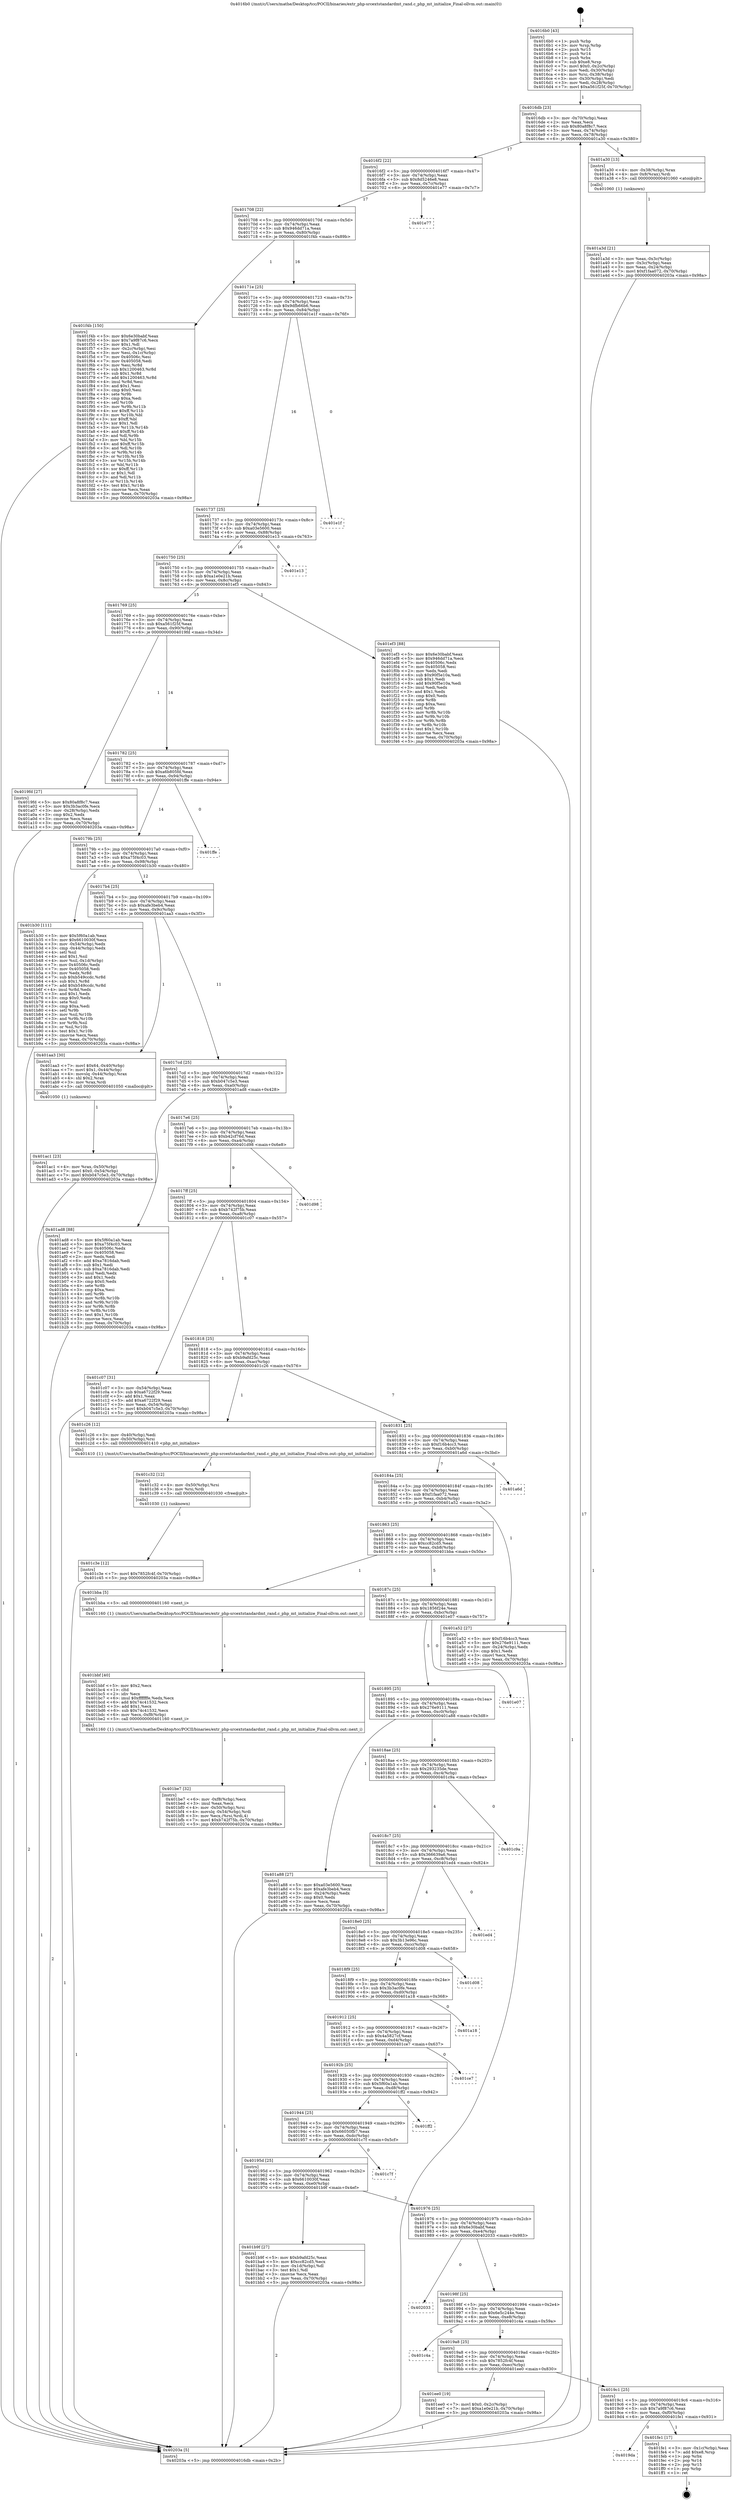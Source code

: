 digraph "0x4016b0" {
  label = "0x4016b0 (/mnt/c/Users/mathe/Desktop/tcc/POCII/binaries/extr_php-srcextstandardmt_rand.c_php_mt_initialize_Final-ollvm.out::main(0))"
  labelloc = "t"
  node[shape=record]

  Entry [label="",width=0.3,height=0.3,shape=circle,fillcolor=black,style=filled]
  "0x4016db" [label="{
     0x4016db [23]\l
     | [instrs]\l
     &nbsp;&nbsp;0x4016db \<+3\>: mov -0x70(%rbp),%eax\l
     &nbsp;&nbsp;0x4016de \<+2\>: mov %eax,%ecx\l
     &nbsp;&nbsp;0x4016e0 \<+6\>: sub $0x80a8f8c7,%ecx\l
     &nbsp;&nbsp;0x4016e6 \<+3\>: mov %eax,-0x74(%rbp)\l
     &nbsp;&nbsp;0x4016e9 \<+3\>: mov %ecx,-0x78(%rbp)\l
     &nbsp;&nbsp;0x4016ec \<+6\>: je 0000000000401a30 \<main+0x380\>\l
  }"]
  "0x401a30" [label="{
     0x401a30 [13]\l
     | [instrs]\l
     &nbsp;&nbsp;0x401a30 \<+4\>: mov -0x38(%rbp),%rax\l
     &nbsp;&nbsp;0x401a34 \<+4\>: mov 0x8(%rax),%rdi\l
     &nbsp;&nbsp;0x401a38 \<+5\>: call 0000000000401060 \<atoi@plt\>\l
     | [calls]\l
     &nbsp;&nbsp;0x401060 \{1\} (unknown)\l
  }"]
  "0x4016f2" [label="{
     0x4016f2 [22]\l
     | [instrs]\l
     &nbsp;&nbsp;0x4016f2 \<+5\>: jmp 00000000004016f7 \<main+0x47\>\l
     &nbsp;&nbsp;0x4016f7 \<+3\>: mov -0x74(%rbp),%eax\l
     &nbsp;&nbsp;0x4016fa \<+5\>: sub $0x8d5246e8,%eax\l
     &nbsp;&nbsp;0x4016ff \<+3\>: mov %eax,-0x7c(%rbp)\l
     &nbsp;&nbsp;0x401702 \<+6\>: je 0000000000401e77 \<main+0x7c7\>\l
  }"]
  Exit [label="",width=0.3,height=0.3,shape=circle,fillcolor=black,style=filled,peripheries=2]
  "0x401e77" [label="{
     0x401e77\l
  }", style=dashed]
  "0x401708" [label="{
     0x401708 [22]\l
     | [instrs]\l
     &nbsp;&nbsp;0x401708 \<+5\>: jmp 000000000040170d \<main+0x5d\>\l
     &nbsp;&nbsp;0x40170d \<+3\>: mov -0x74(%rbp),%eax\l
     &nbsp;&nbsp;0x401710 \<+5\>: sub $0x946dd71a,%eax\l
     &nbsp;&nbsp;0x401715 \<+3\>: mov %eax,-0x80(%rbp)\l
     &nbsp;&nbsp;0x401718 \<+6\>: je 0000000000401f4b \<main+0x89b\>\l
  }"]
  "0x4019da" [label="{
     0x4019da\l
  }", style=dashed]
  "0x401f4b" [label="{
     0x401f4b [150]\l
     | [instrs]\l
     &nbsp;&nbsp;0x401f4b \<+5\>: mov $0x6e30babf,%eax\l
     &nbsp;&nbsp;0x401f50 \<+5\>: mov $0x7a9f87c6,%ecx\l
     &nbsp;&nbsp;0x401f55 \<+2\>: mov $0x1,%dl\l
     &nbsp;&nbsp;0x401f57 \<+3\>: mov -0x2c(%rbp),%esi\l
     &nbsp;&nbsp;0x401f5a \<+3\>: mov %esi,-0x1c(%rbp)\l
     &nbsp;&nbsp;0x401f5d \<+7\>: mov 0x40506c,%esi\l
     &nbsp;&nbsp;0x401f64 \<+7\>: mov 0x405058,%edi\l
     &nbsp;&nbsp;0x401f6b \<+3\>: mov %esi,%r8d\l
     &nbsp;&nbsp;0x401f6e \<+7\>: sub $0x1200463,%r8d\l
     &nbsp;&nbsp;0x401f75 \<+4\>: sub $0x1,%r8d\l
     &nbsp;&nbsp;0x401f79 \<+7\>: add $0x1200463,%r8d\l
     &nbsp;&nbsp;0x401f80 \<+4\>: imul %r8d,%esi\l
     &nbsp;&nbsp;0x401f84 \<+3\>: and $0x1,%esi\l
     &nbsp;&nbsp;0x401f87 \<+3\>: cmp $0x0,%esi\l
     &nbsp;&nbsp;0x401f8a \<+4\>: sete %r9b\l
     &nbsp;&nbsp;0x401f8e \<+3\>: cmp $0xa,%edi\l
     &nbsp;&nbsp;0x401f91 \<+4\>: setl %r10b\l
     &nbsp;&nbsp;0x401f95 \<+3\>: mov %r9b,%r11b\l
     &nbsp;&nbsp;0x401f98 \<+4\>: xor $0xff,%r11b\l
     &nbsp;&nbsp;0x401f9c \<+3\>: mov %r10b,%bl\l
     &nbsp;&nbsp;0x401f9f \<+3\>: xor $0xff,%bl\l
     &nbsp;&nbsp;0x401fa2 \<+3\>: xor $0x1,%dl\l
     &nbsp;&nbsp;0x401fa5 \<+3\>: mov %r11b,%r14b\l
     &nbsp;&nbsp;0x401fa8 \<+4\>: and $0xff,%r14b\l
     &nbsp;&nbsp;0x401fac \<+3\>: and %dl,%r9b\l
     &nbsp;&nbsp;0x401faf \<+3\>: mov %bl,%r15b\l
     &nbsp;&nbsp;0x401fb2 \<+4\>: and $0xff,%r15b\l
     &nbsp;&nbsp;0x401fb6 \<+3\>: and %dl,%r10b\l
     &nbsp;&nbsp;0x401fb9 \<+3\>: or %r9b,%r14b\l
     &nbsp;&nbsp;0x401fbc \<+3\>: or %r10b,%r15b\l
     &nbsp;&nbsp;0x401fbf \<+3\>: xor %r15b,%r14b\l
     &nbsp;&nbsp;0x401fc2 \<+3\>: or %bl,%r11b\l
     &nbsp;&nbsp;0x401fc5 \<+4\>: xor $0xff,%r11b\l
     &nbsp;&nbsp;0x401fc9 \<+3\>: or $0x1,%dl\l
     &nbsp;&nbsp;0x401fcc \<+3\>: and %dl,%r11b\l
     &nbsp;&nbsp;0x401fcf \<+3\>: or %r11b,%r14b\l
     &nbsp;&nbsp;0x401fd2 \<+4\>: test $0x1,%r14b\l
     &nbsp;&nbsp;0x401fd6 \<+3\>: cmovne %ecx,%eax\l
     &nbsp;&nbsp;0x401fd9 \<+3\>: mov %eax,-0x70(%rbp)\l
     &nbsp;&nbsp;0x401fdc \<+5\>: jmp 000000000040203a \<main+0x98a\>\l
  }"]
  "0x40171e" [label="{
     0x40171e [25]\l
     | [instrs]\l
     &nbsp;&nbsp;0x40171e \<+5\>: jmp 0000000000401723 \<main+0x73\>\l
     &nbsp;&nbsp;0x401723 \<+3\>: mov -0x74(%rbp),%eax\l
     &nbsp;&nbsp;0x401726 \<+5\>: sub $0x9dfb66b6,%eax\l
     &nbsp;&nbsp;0x40172b \<+6\>: mov %eax,-0x84(%rbp)\l
     &nbsp;&nbsp;0x401731 \<+6\>: je 0000000000401e1f \<main+0x76f\>\l
  }"]
  "0x401fe1" [label="{
     0x401fe1 [17]\l
     | [instrs]\l
     &nbsp;&nbsp;0x401fe1 \<+3\>: mov -0x1c(%rbp),%eax\l
     &nbsp;&nbsp;0x401fe4 \<+7\>: add $0xe8,%rsp\l
     &nbsp;&nbsp;0x401feb \<+1\>: pop %rbx\l
     &nbsp;&nbsp;0x401fec \<+2\>: pop %r14\l
     &nbsp;&nbsp;0x401fee \<+2\>: pop %r15\l
     &nbsp;&nbsp;0x401ff0 \<+1\>: pop %rbp\l
     &nbsp;&nbsp;0x401ff1 \<+1\>: ret\l
  }"]
  "0x401e1f" [label="{
     0x401e1f\l
  }", style=dashed]
  "0x401737" [label="{
     0x401737 [25]\l
     | [instrs]\l
     &nbsp;&nbsp;0x401737 \<+5\>: jmp 000000000040173c \<main+0x8c\>\l
     &nbsp;&nbsp;0x40173c \<+3\>: mov -0x74(%rbp),%eax\l
     &nbsp;&nbsp;0x40173f \<+5\>: sub $0xa03e5600,%eax\l
     &nbsp;&nbsp;0x401744 \<+6\>: mov %eax,-0x88(%rbp)\l
     &nbsp;&nbsp;0x40174a \<+6\>: je 0000000000401e13 \<main+0x763\>\l
  }"]
  "0x4019c1" [label="{
     0x4019c1 [25]\l
     | [instrs]\l
     &nbsp;&nbsp;0x4019c1 \<+5\>: jmp 00000000004019c6 \<main+0x316\>\l
     &nbsp;&nbsp;0x4019c6 \<+3\>: mov -0x74(%rbp),%eax\l
     &nbsp;&nbsp;0x4019c9 \<+5\>: sub $0x7a9f87c6,%eax\l
     &nbsp;&nbsp;0x4019ce \<+6\>: mov %eax,-0xf0(%rbp)\l
     &nbsp;&nbsp;0x4019d4 \<+6\>: je 0000000000401fe1 \<main+0x931\>\l
  }"]
  "0x401e13" [label="{
     0x401e13\l
  }", style=dashed]
  "0x401750" [label="{
     0x401750 [25]\l
     | [instrs]\l
     &nbsp;&nbsp;0x401750 \<+5\>: jmp 0000000000401755 \<main+0xa5\>\l
     &nbsp;&nbsp;0x401755 \<+3\>: mov -0x74(%rbp),%eax\l
     &nbsp;&nbsp;0x401758 \<+5\>: sub $0xa1e0e21b,%eax\l
     &nbsp;&nbsp;0x40175d \<+6\>: mov %eax,-0x8c(%rbp)\l
     &nbsp;&nbsp;0x401763 \<+6\>: je 0000000000401ef3 \<main+0x843\>\l
  }"]
  "0x401ee0" [label="{
     0x401ee0 [19]\l
     | [instrs]\l
     &nbsp;&nbsp;0x401ee0 \<+7\>: movl $0x0,-0x2c(%rbp)\l
     &nbsp;&nbsp;0x401ee7 \<+7\>: movl $0xa1e0e21b,-0x70(%rbp)\l
     &nbsp;&nbsp;0x401eee \<+5\>: jmp 000000000040203a \<main+0x98a\>\l
  }"]
  "0x401ef3" [label="{
     0x401ef3 [88]\l
     | [instrs]\l
     &nbsp;&nbsp;0x401ef3 \<+5\>: mov $0x6e30babf,%eax\l
     &nbsp;&nbsp;0x401ef8 \<+5\>: mov $0x946dd71a,%ecx\l
     &nbsp;&nbsp;0x401efd \<+7\>: mov 0x40506c,%edx\l
     &nbsp;&nbsp;0x401f04 \<+7\>: mov 0x405058,%esi\l
     &nbsp;&nbsp;0x401f0b \<+2\>: mov %edx,%edi\l
     &nbsp;&nbsp;0x401f0d \<+6\>: sub $0x90f5e10a,%edi\l
     &nbsp;&nbsp;0x401f13 \<+3\>: sub $0x1,%edi\l
     &nbsp;&nbsp;0x401f16 \<+6\>: add $0x90f5e10a,%edi\l
     &nbsp;&nbsp;0x401f1c \<+3\>: imul %edi,%edx\l
     &nbsp;&nbsp;0x401f1f \<+3\>: and $0x1,%edx\l
     &nbsp;&nbsp;0x401f22 \<+3\>: cmp $0x0,%edx\l
     &nbsp;&nbsp;0x401f25 \<+4\>: sete %r8b\l
     &nbsp;&nbsp;0x401f29 \<+3\>: cmp $0xa,%esi\l
     &nbsp;&nbsp;0x401f2c \<+4\>: setl %r9b\l
     &nbsp;&nbsp;0x401f30 \<+3\>: mov %r8b,%r10b\l
     &nbsp;&nbsp;0x401f33 \<+3\>: and %r9b,%r10b\l
     &nbsp;&nbsp;0x401f36 \<+3\>: xor %r9b,%r8b\l
     &nbsp;&nbsp;0x401f39 \<+3\>: or %r8b,%r10b\l
     &nbsp;&nbsp;0x401f3c \<+4\>: test $0x1,%r10b\l
     &nbsp;&nbsp;0x401f40 \<+3\>: cmovne %ecx,%eax\l
     &nbsp;&nbsp;0x401f43 \<+3\>: mov %eax,-0x70(%rbp)\l
     &nbsp;&nbsp;0x401f46 \<+5\>: jmp 000000000040203a \<main+0x98a\>\l
  }"]
  "0x401769" [label="{
     0x401769 [25]\l
     | [instrs]\l
     &nbsp;&nbsp;0x401769 \<+5\>: jmp 000000000040176e \<main+0xbe\>\l
     &nbsp;&nbsp;0x40176e \<+3\>: mov -0x74(%rbp),%eax\l
     &nbsp;&nbsp;0x401771 \<+5\>: sub $0xa561f25f,%eax\l
     &nbsp;&nbsp;0x401776 \<+6\>: mov %eax,-0x90(%rbp)\l
     &nbsp;&nbsp;0x40177c \<+6\>: je 00000000004019fd \<main+0x34d\>\l
  }"]
  "0x4019a8" [label="{
     0x4019a8 [25]\l
     | [instrs]\l
     &nbsp;&nbsp;0x4019a8 \<+5\>: jmp 00000000004019ad \<main+0x2fd\>\l
     &nbsp;&nbsp;0x4019ad \<+3\>: mov -0x74(%rbp),%eax\l
     &nbsp;&nbsp;0x4019b0 \<+5\>: sub $0x7852fc4f,%eax\l
     &nbsp;&nbsp;0x4019b5 \<+6\>: mov %eax,-0xec(%rbp)\l
     &nbsp;&nbsp;0x4019bb \<+6\>: je 0000000000401ee0 \<main+0x830\>\l
  }"]
  "0x4019fd" [label="{
     0x4019fd [27]\l
     | [instrs]\l
     &nbsp;&nbsp;0x4019fd \<+5\>: mov $0x80a8f8c7,%eax\l
     &nbsp;&nbsp;0x401a02 \<+5\>: mov $0x3b3ac0fe,%ecx\l
     &nbsp;&nbsp;0x401a07 \<+3\>: mov -0x28(%rbp),%edx\l
     &nbsp;&nbsp;0x401a0a \<+3\>: cmp $0x2,%edx\l
     &nbsp;&nbsp;0x401a0d \<+3\>: cmovne %ecx,%eax\l
     &nbsp;&nbsp;0x401a10 \<+3\>: mov %eax,-0x70(%rbp)\l
     &nbsp;&nbsp;0x401a13 \<+5\>: jmp 000000000040203a \<main+0x98a\>\l
  }"]
  "0x401782" [label="{
     0x401782 [25]\l
     | [instrs]\l
     &nbsp;&nbsp;0x401782 \<+5\>: jmp 0000000000401787 \<main+0xd7\>\l
     &nbsp;&nbsp;0x401787 \<+3\>: mov -0x74(%rbp),%eax\l
     &nbsp;&nbsp;0x40178a \<+5\>: sub $0xa6b805fd,%eax\l
     &nbsp;&nbsp;0x40178f \<+6\>: mov %eax,-0x94(%rbp)\l
     &nbsp;&nbsp;0x401795 \<+6\>: je 0000000000401ffe \<main+0x94e\>\l
  }"]
  "0x40203a" [label="{
     0x40203a [5]\l
     | [instrs]\l
     &nbsp;&nbsp;0x40203a \<+5\>: jmp 00000000004016db \<main+0x2b\>\l
  }"]
  "0x4016b0" [label="{
     0x4016b0 [43]\l
     | [instrs]\l
     &nbsp;&nbsp;0x4016b0 \<+1\>: push %rbp\l
     &nbsp;&nbsp;0x4016b1 \<+3\>: mov %rsp,%rbp\l
     &nbsp;&nbsp;0x4016b4 \<+2\>: push %r15\l
     &nbsp;&nbsp;0x4016b6 \<+2\>: push %r14\l
     &nbsp;&nbsp;0x4016b8 \<+1\>: push %rbx\l
     &nbsp;&nbsp;0x4016b9 \<+7\>: sub $0xe8,%rsp\l
     &nbsp;&nbsp;0x4016c0 \<+7\>: movl $0x0,-0x2c(%rbp)\l
     &nbsp;&nbsp;0x4016c7 \<+3\>: mov %edi,-0x30(%rbp)\l
     &nbsp;&nbsp;0x4016ca \<+4\>: mov %rsi,-0x38(%rbp)\l
     &nbsp;&nbsp;0x4016ce \<+3\>: mov -0x30(%rbp),%edi\l
     &nbsp;&nbsp;0x4016d1 \<+3\>: mov %edi,-0x28(%rbp)\l
     &nbsp;&nbsp;0x4016d4 \<+7\>: movl $0xa561f25f,-0x70(%rbp)\l
  }"]
  "0x401a3d" [label="{
     0x401a3d [21]\l
     | [instrs]\l
     &nbsp;&nbsp;0x401a3d \<+3\>: mov %eax,-0x3c(%rbp)\l
     &nbsp;&nbsp;0x401a40 \<+3\>: mov -0x3c(%rbp),%eax\l
     &nbsp;&nbsp;0x401a43 \<+3\>: mov %eax,-0x24(%rbp)\l
     &nbsp;&nbsp;0x401a46 \<+7\>: movl $0xf1faa072,-0x70(%rbp)\l
     &nbsp;&nbsp;0x401a4d \<+5\>: jmp 000000000040203a \<main+0x98a\>\l
  }"]
  "0x401c4a" [label="{
     0x401c4a\l
  }", style=dashed]
  "0x401ffe" [label="{
     0x401ffe\l
  }", style=dashed]
  "0x40179b" [label="{
     0x40179b [25]\l
     | [instrs]\l
     &nbsp;&nbsp;0x40179b \<+5\>: jmp 00000000004017a0 \<main+0xf0\>\l
     &nbsp;&nbsp;0x4017a0 \<+3\>: mov -0x74(%rbp),%eax\l
     &nbsp;&nbsp;0x4017a3 \<+5\>: sub $0xa75f4c03,%eax\l
     &nbsp;&nbsp;0x4017a8 \<+6\>: mov %eax,-0x98(%rbp)\l
     &nbsp;&nbsp;0x4017ae \<+6\>: je 0000000000401b30 \<main+0x480\>\l
  }"]
  "0x40198f" [label="{
     0x40198f [25]\l
     | [instrs]\l
     &nbsp;&nbsp;0x40198f \<+5\>: jmp 0000000000401994 \<main+0x2e4\>\l
     &nbsp;&nbsp;0x401994 \<+3\>: mov -0x74(%rbp),%eax\l
     &nbsp;&nbsp;0x401997 \<+5\>: sub $0x6e5c244e,%eax\l
     &nbsp;&nbsp;0x40199c \<+6\>: mov %eax,-0xe8(%rbp)\l
     &nbsp;&nbsp;0x4019a2 \<+6\>: je 0000000000401c4a \<main+0x59a\>\l
  }"]
  "0x401b30" [label="{
     0x401b30 [111]\l
     | [instrs]\l
     &nbsp;&nbsp;0x401b30 \<+5\>: mov $0x5f60a1ab,%eax\l
     &nbsp;&nbsp;0x401b35 \<+5\>: mov $0x6610030f,%ecx\l
     &nbsp;&nbsp;0x401b3a \<+3\>: mov -0x54(%rbp),%edx\l
     &nbsp;&nbsp;0x401b3d \<+3\>: cmp -0x44(%rbp),%edx\l
     &nbsp;&nbsp;0x401b40 \<+4\>: setl %sil\l
     &nbsp;&nbsp;0x401b44 \<+4\>: and $0x1,%sil\l
     &nbsp;&nbsp;0x401b48 \<+4\>: mov %sil,-0x1d(%rbp)\l
     &nbsp;&nbsp;0x401b4c \<+7\>: mov 0x40506c,%edx\l
     &nbsp;&nbsp;0x401b53 \<+7\>: mov 0x405058,%edi\l
     &nbsp;&nbsp;0x401b5a \<+3\>: mov %edx,%r8d\l
     &nbsp;&nbsp;0x401b5d \<+7\>: sub $0xb549ccdc,%r8d\l
     &nbsp;&nbsp;0x401b64 \<+4\>: sub $0x1,%r8d\l
     &nbsp;&nbsp;0x401b68 \<+7\>: add $0xb549ccdc,%r8d\l
     &nbsp;&nbsp;0x401b6f \<+4\>: imul %r8d,%edx\l
     &nbsp;&nbsp;0x401b73 \<+3\>: and $0x1,%edx\l
     &nbsp;&nbsp;0x401b76 \<+3\>: cmp $0x0,%edx\l
     &nbsp;&nbsp;0x401b79 \<+4\>: sete %sil\l
     &nbsp;&nbsp;0x401b7d \<+3\>: cmp $0xa,%edi\l
     &nbsp;&nbsp;0x401b80 \<+4\>: setl %r9b\l
     &nbsp;&nbsp;0x401b84 \<+3\>: mov %sil,%r10b\l
     &nbsp;&nbsp;0x401b87 \<+3\>: and %r9b,%r10b\l
     &nbsp;&nbsp;0x401b8a \<+3\>: xor %r9b,%sil\l
     &nbsp;&nbsp;0x401b8d \<+3\>: or %sil,%r10b\l
     &nbsp;&nbsp;0x401b90 \<+4\>: test $0x1,%r10b\l
     &nbsp;&nbsp;0x401b94 \<+3\>: cmovne %ecx,%eax\l
     &nbsp;&nbsp;0x401b97 \<+3\>: mov %eax,-0x70(%rbp)\l
     &nbsp;&nbsp;0x401b9a \<+5\>: jmp 000000000040203a \<main+0x98a\>\l
  }"]
  "0x4017b4" [label="{
     0x4017b4 [25]\l
     | [instrs]\l
     &nbsp;&nbsp;0x4017b4 \<+5\>: jmp 00000000004017b9 \<main+0x109\>\l
     &nbsp;&nbsp;0x4017b9 \<+3\>: mov -0x74(%rbp),%eax\l
     &nbsp;&nbsp;0x4017bc \<+5\>: sub $0xafe3beb4,%eax\l
     &nbsp;&nbsp;0x4017c1 \<+6\>: mov %eax,-0x9c(%rbp)\l
     &nbsp;&nbsp;0x4017c7 \<+6\>: je 0000000000401aa3 \<main+0x3f3\>\l
  }"]
  "0x402033" [label="{
     0x402033\l
  }", style=dashed]
  "0x401aa3" [label="{
     0x401aa3 [30]\l
     | [instrs]\l
     &nbsp;&nbsp;0x401aa3 \<+7\>: movl $0x64,-0x40(%rbp)\l
     &nbsp;&nbsp;0x401aaa \<+7\>: movl $0x1,-0x44(%rbp)\l
     &nbsp;&nbsp;0x401ab1 \<+4\>: movslq -0x44(%rbp),%rax\l
     &nbsp;&nbsp;0x401ab5 \<+4\>: shl $0x2,%rax\l
     &nbsp;&nbsp;0x401ab9 \<+3\>: mov %rax,%rdi\l
     &nbsp;&nbsp;0x401abc \<+5\>: call 0000000000401050 \<malloc@plt\>\l
     | [calls]\l
     &nbsp;&nbsp;0x401050 \{1\} (unknown)\l
  }"]
  "0x4017cd" [label="{
     0x4017cd [25]\l
     | [instrs]\l
     &nbsp;&nbsp;0x4017cd \<+5\>: jmp 00000000004017d2 \<main+0x122\>\l
     &nbsp;&nbsp;0x4017d2 \<+3\>: mov -0x74(%rbp),%eax\l
     &nbsp;&nbsp;0x4017d5 \<+5\>: sub $0xb047c5e3,%eax\l
     &nbsp;&nbsp;0x4017da \<+6\>: mov %eax,-0xa0(%rbp)\l
     &nbsp;&nbsp;0x4017e0 \<+6\>: je 0000000000401ad8 \<main+0x428\>\l
  }"]
  "0x401c3e" [label="{
     0x401c3e [12]\l
     | [instrs]\l
     &nbsp;&nbsp;0x401c3e \<+7\>: movl $0x7852fc4f,-0x70(%rbp)\l
     &nbsp;&nbsp;0x401c45 \<+5\>: jmp 000000000040203a \<main+0x98a\>\l
  }"]
  "0x401ad8" [label="{
     0x401ad8 [88]\l
     | [instrs]\l
     &nbsp;&nbsp;0x401ad8 \<+5\>: mov $0x5f60a1ab,%eax\l
     &nbsp;&nbsp;0x401add \<+5\>: mov $0xa75f4c03,%ecx\l
     &nbsp;&nbsp;0x401ae2 \<+7\>: mov 0x40506c,%edx\l
     &nbsp;&nbsp;0x401ae9 \<+7\>: mov 0x405058,%esi\l
     &nbsp;&nbsp;0x401af0 \<+2\>: mov %edx,%edi\l
     &nbsp;&nbsp;0x401af2 \<+6\>: add $0xa7816dab,%edi\l
     &nbsp;&nbsp;0x401af8 \<+3\>: sub $0x1,%edi\l
     &nbsp;&nbsp;0x401afb \<+6\>: sub $0xa7816dab,%edi\l
     &nbsp;&nbsp;0x401b01 \<+3\>: imul %edi,%edx\l
     &nbsp;&nbsp;0x401b04 \<+3\>: and $0x1,%edx\l
     &nbsp;&nbsp;0x401b07 \<+3\>: cmp $0x0,%edx\l
     &nbsp;&nbsp;0x401b0a \<+4\>: sete %r8b\l
     &nbsp;&nbsp;0x401b0e \<+3\>: cmp $0xa,%esi\l
     &nbsp;&nbsp;0x401b11 \<+4\>: setl %r9b\l
     &nbsp;&nbsp;0x401b15 \<+3\>: mov %r8b,%r10b\l
     &nbsp;&nbsp;0x401b18 \<+3\>: and %r9b,%r10b\l
     &nbsp;&nbsp;0x401b1b \<+3\>: xor %r9b,%r8b\l
     &nbsp;&nbsp;0x401b1e \<+3\>: or %r8b,%r10b\l
     &nbsp;&nbsp;0x401b21 \<+4\>: test $0x1,%r10b\l
     &nbsp;&nbsp;0x401b25 \<+3\>: cmovne %ecx,%eax\l
     &nbsp;&nbsp;0x401b28 \<+3\>: mov %eax,-0x70(%rbp)\l
     &nbsp;&nbsp;0x401b2b \<+5\>: jmp 000000000040203a \<main+0x98a\>\l
  }"]
  "0x4017e6" [label="{
     0x4017e6 [25]\l
     | [instrs]\l
     &nbsp;&nbsp;0x4017e6 \<+5\>: jmp 00000000004017eb \<main+0x13b\>\l
     &nbsp;&nbsp;0x4017eb \<+3\>: mov -0x74(%rbp),%eax\l
     &nbsp;&nbsp;0x4017ee \<+5\>: sub $0xb42cf76d,%eax\l
     &nbsp;&nbsp;0x4017f3 \<+6\>: mov %eax,-0xa4(%rbp)\l
     &nbsp;&nbsp;0x4017f9 \<+6\>: je 0000000000401d98 \<main+0x6e8\>\l
  }"]
  "0x401c32" [label="{
     0x401c32 [12]\l
     | [instrs]\l
     &nbsp;&nbsp;0x401c32 \<+4\>: mov -0x50(%rbp),%rsi\l
     &nbsp;&nbsp;0x401c36 \<+3\>: mov %rsi,%rdi\l
     &nbsp;&nbsp;0x401c39 \<+5\>: call 0000000000401030 \<free@plt\>\l
     | [calls]\l
     &nbsp;&nbsp;0x401030 \{1\} (unknown)\l
  }"]
  "0x401d98" [label="{
     0x401d98\l
  }", style=dashed]
  "0x4017ff" [label="{
     0x4017ff [25]\l
     | [instrs]\l
     &nbsp;&nbsp;0x4017ff \<+5\>: jmp 0000000000401804 \<main+0x154\>\l
     &nbsp;&nbsp;0x401804 \<+3\>: mov -0x74(%rbp),%eax\l
     &nbsp;&nbsp;0x401807 \<+5\>: sub $0xb742f75b,%eax\l
     &nbsp;&nbsp;0x40180c \<+6\>: mov %eax,-0xa8(%rbp)\l
     &nbsp;&nbsp;0x401812 \<+6\>: je 0000000000401c07 \<main+0x557\>\l
  }"]
  "0x401be7" [label="{
     0x401be7 [32]\l
     | [instrs]\l
     &nbsp;&nbsp;0x401be7 \<+6\>: mov -0xf8(%rbp),%ecx\l
     &nbsp;&nbsp;0x401bed \<+3\>: imul %eax,%ecx\l
     &nbsp;&nbsp;0x401bf0 \<+4\>: mov -0x50(%rbp),%rsi\l
     &nbsp;&nbsp;0x401bf4 \<+4\>: movslq -0x54(%rbp),%rdi\l
     &nbsp;&nbsp;0x401bf8 \<+3\>: mov %ecx,(%rsi,%rdi,4)\l
     &nbsp;&nbsp;0x401bfb \<+7\>: movl $0xb742f75b,-0x70(%rbp)\l
     &nbsp;&nbsp;0x401c02 \<+5\>: jmp 000000000040203a \<main+0x98a\>\l
  }"]
  "0x401c07" [label="{
     0x401c07 [31]\l
     | [instrs]\l
     &nbsp;&nbsp;0x401c07 \<+3\>: mov -0x54(%rbp),%eax\l
     &nbsp;&nbsp;0x401c0a \<+5\>: sub $0xa6722f29,%eax\l
     &nbsp;&nbsp;0x401c0f \<+3\>: add $0x1,%eax\l
     &nbsp;&nbsp;0x401c12 \<+5\>: add $0xa6722f29,%eax\l
     &nbsp;&nbsp;0x401c17 \<+3\>: mov %eax,-0x54(%rbp)\l
     &nbsp;&nbsp;0x401c1a \<+7\>: movl $0xb047c5e3,-0x70(%rbp)\l
     &nbsp;&nbsp;0x401c21 \<+5\>: jmp 000000000040203a \<main+0x98a\>\l
  }"]
  "0x401818" [label="{
     0x401818 [25]\l
     | [instrs]\l
     &nbsp;&nbsp;0x401818 \<+5\>: jmp 000000000040181d \<main+0x16d\>\l
     &nbsp;&nbsp;0x40181d \<+3\>: mov -0x74(%rbp),%eax\l
     &nbsp;&nbsp;0x401820 \<+5\>: sub $0xb9afd25c,%eax\l
     &nbsp;&nbsp;0x401825 \<+6\>: mov %eax,-0xac(%rbp)\l
     &nbsp;&nbsp;0x40182b \<+6\>: je 0000000000401c26 \<main+0x576\>\l
  }"]
  "0x401bbf" [label="{
     0x401bbf [40]\l
     | [instrs]\l
     &nbsp;&nbsp;0x401bbf \<+5\>: mov $0x2,%ecx\l
     &nbsp;&nbsp;0x401bc4 \<+1\>: cltd\l
     &nbsp;&nbsp;0x401bc5 \<+2\>: idiv %ecx\l
     &nbsp;&nbsp;0x401bc7 \<+6\>: imul $0xfffffffe,%edx,%ecx\l
     &nbsp;&nbsp;0x401bcd \<+6\>: add $0x74c41532,%ecx\l
     &nbsp;&nbsp;0x401bd3 \<+3\>: add $0x1,%ecx\l
     &nbsp;&nbsp;0x401bd6 \<+6\>: sub $0x74c41532,%ecx\l
     &nbsp;&nbsp;0x401bdc \<+6\>: mov %ecx,-0xf8(%rbp)\l
     &nbsp;&nbsp;0x401be2 \<+5\>: call 0000000000401160 \<next_i\>\l
     | [calls]\l
     &nbsp;&nbsp;0x401160 \{1\} (/mnt/c/Users/mathe/Desktop/tcc/POCII/binaries/extr_php-srcextstandardmt_rand.c_php_mt_initialize_Final-ollvm.out::next_i)\l
  }"]
  "0x401c26" [label="{
     0x401c26 [12]\l
     | [instrs]\l
     &nbsp;&nbsp;0x401c26 \<+3\>: mov -0x40(%rbp),%edi\l
     &nbsp;&nbsp;0x401c29 \<+4\>: mov -0x50(%rbp),%rsi\l
     &nbsp;&nbsp;0x401c2d \<+5\>: call 0000000000401410 \<php_mt_initialize\>\l
     | [calls]\l
     &nbsp;&nbsp;0x401410 \{1\} (/mnt/c/Users/mathe/Desktop/tcc/POCII/binaries/extr_php-srcextstandardmt_rand.c_php_mt_initialize_Final-ollvm.out::php_mt_initialize)\l
  }"]
  "0x401831" [label="{
     0x401831 [25]\l
     | [instrs]\l
     &nbsp;&nbsp;0x401831 \<+5\>: jmp 0000000000401836 \<main+0x186\>\l
     &nbsp;&nbsp;0x401836 \<+3\>: mov -0x74(%rbp),%eax\l
     &nbsp;&nbsp;0x401839 \<+5\>: sub $0xf16b4cc3,%eax\l
     &nbsp;&nbsp;0x40183e \<+6\>: mov %eax,-0xb0(%rbp)\l
     &nbsp;&nbsp;0x401844 \<+6\>: je 0000000000401a6d \<main+0x3bd\>\l
  }"]
  "0x401976" [label="{
     0x401976 [25]\l
     | [instrs]\l
     &nbsp;&nbsp;0x401976 \<+5\>: jmp 000000000040197b \<main+0x2cb\>\l
     &nbsp;&nbsp;0x40197b \<+3\>: mov -0x74(%rbp),%eax\l
     &nbsp;&nbsp;0x40197e \<+5\>: sub $0x6e30babf,%eax\l
     &nbsp;&nbsp;0x401983 \<+6\>: mov %eax,-0xe4(%rbp)\l
     &nbsp;&nbsp;0x401989 \<+6\>: je 0000000000402033 \<main+0x983\>\l
  }"]
  "0x401a6d" [label="{
     0x401a6d\l
  }", style=dashed]
  "0x40184a" [label="{
     0x40184a [25]\l
     | [instrs]\l
     &nbsp;&nbsp;0x40184a \<+5\>: jmp 000000000040184f \<main+0x19f\>\l
     &nbsp;&nbsp;0x40184f \<+3\>: mov -0x74(%rbp),%eax\l
     &nbsp;&nbsp;0x401852 \<+5\>: sub $0xf1faa072,%eax\l
     &nbsp;&nbsp;0x401857 \<+6\>: mov %eax,-0xb4(%rbp)\l
     &nbsp;&nbsp;0x40185d \<+6\>: je 0000000000401a52 \<main+0x3a2\>\l
  }"]
  "0x401b9f" [label="{
     0x401b9f [27]\l
     | [instrs]\l
     &nbsp;&nbsp;0x401b9f \<+5\>: mov $0xb9afd25c,%eax\l
     &nbsp;&nbsp;0x401ba4 \<+5\>: mov $0xcc82cd5,%ecx\l
     &nbsp;&nbsp;0x401ba9 \<+3\>: mov -0x1d(%rbp),%dl\l
     &nbsp;&nbsp;0x401bac \<+3\>: test $0x1,%dl\l
     &nbsp;&nbsp;0x401baf \<+3\>: cmovne %ecx,%eax\l
     &nbsp;&nbsp;0x401bb2 \<+3\>: mov %eax,-0x70(%rbp)\l
     &nbsp;&nbsp;0x401bb5 \<+5\>: jmp 000000000040203a \<main+0x98a\>\l
  }"]
  "0x401a52" [label="{
     0x401a52 [27]\l
     | [instrs]\l
     &nbsp;&nbsp;0x401a52 \<+5\>: mov $0xf16b4cc3,%eax\l
     &nbsp;&nbsp;0x401a57 \<+5\>: mov $0x276e9111,%ecx\l
     &nbsp;&nbsp;0x401a5c \<+3\>: mov -0x24(%rbp),%edx\l
     &nbsp;&nbsp;0x401a5f \<+3\>: cmp $0x1,%edx\l
     &nbsp;&nbsp;0x401a62 \<+3\>: cmovl %ecx,%eax\l
     &nbsp;&nbsp;0x401a65 \<+3\>: mov %eax,-0x70(%rbp)\l
     &nbsp;&nbsp;0x401a68 \<+5\>: jmp 000000000040203a \<main+0x98a\>\l
  }"]
  "0x401863" [label="{
     0x401863 [25]\l
     | [instrs]\l
     &nbsp;&nbsp;0x401863 \<+5\>: jmp 0000000000401868 \<main+0x1b8\>\l
     &nbsp;&nbsp;0x401868 \<+3\>: mov -0x74(%rbp),%eax\l
     &nbsp;&nbsp;0x40186b \<+5\>: sub $0xcc82cd5,%eax\l
     &nbsp;&nbsp;0x401870 \<+6\>: mov %eax,-0xb8(%rbp)\l
     &nbsp;&nbsp;0x401876 \<+6\>: je 0000000000401bba \<main+0x50a\>\l
  }"]
  "0x40195d" [label="{
     0x40195d [25]\l
     | [instrs]\l
     &nbsp;&nbsp;0x40195d \<+5\>: jmp 0000000000401962 \<main+0x2b2\>\l
     &nbsp;&nbsp;0x401962 \<+3\>: mov -0x74(%rbp),%eax\l
     &nbsp;&nbsp;0x401965 \<+5\>: sub $0x6610030f,%eax\l
     &nbsp;&nbsp;0x40196a \<+6\>: mov %eax,-0xe0(%rbp)\l
     &nbsp;&nbsp;0x401970 \<+6\>: je 0000000000401b9f \<main+0x4ef\>\l
  }"]
  "0x401bba" [label="{
     0x401bba [5]\l
     | [instrs]\l
     &nbsp;&nbsp;0x401bba \<+5\>: call 0000000000401160 \<next_i\>\l
     | [calls]\l
     &nbsp;&nbsp;0x401160 \{1\} (/mnt/c/Users/mathe/Desktop/tcc/POCII/binaries/extr_php-srcextstandardmt_rand.c_php_mt_initialize_Final-ollvm.out::next_i)\l
  }"]
  "0x40187c" [label="{
     0x40187c [25]\l
     | [instrs]\l
     &nbsp;&nbsp;0x40187c \<+5\>: jmp 0000000000401881 \<main+0x1d1\>\l
     &nbsp;&nbsp;0x401881 \<+3\>: mov -0x74(%rbp),%eax\l
     &nbsp;&nbsp;0x401884 \<+5\>: sub $0x1856f24e,%eax\l
     &nbsp;&nbsp;0x401889 \<+6\>: mov %eax,-0xbc(%rbp)\l
     &nbsp;&nbsp;0x40188f \<+6\>: je 0000000000401e07 \<main+0x757\>\l
  }"]
  "0x401c7f" [label="{
     0x401c7f\l
  }", style=dashed]
  "0x401e07" [label="{
     0x401e07\l
  }", style=dashed]
  "0x401895" [label="{
     0x401895 [25]\l
     | [instrs]\l
     &nbsp;&nbsp;0x401895 \<+5\>: jmp 000000000040189a \<main+0x1ea\>\l
     &nbsp;&nbsp;0x40189a \<+3\>: mov -0x74(%rbp),%eax\l
     &nbsp;&nbsp;0x40189d \<+5\>: sub $0x276e9111,%eax\l
     &nbsp;&nbsp;0x4018a2 \<+6\>: mov %eax,-0xc0(%rbp)\l
     &nbsp;&nbsp;0x4018a8 \<+6\>: je 0000000000401a88 \<main+0x3d8\>\l
  }"]
  "0x401944" [label="{
     0x401944 [25]\l
     | [instrs]\l
     &nbsp;&nbsp;0x401944 \<+5\>: jmp 0000000000401949 \<main+0x299\>\l
     &nbsp;&nbsp;0x401949 \<+3\>: mov -0x74(%rbp),%eax\l
     &nbsp;&nbsp;0x40194c \<+5\>: sub $0x66050fb7,%eax\l
     &nbsp;&nbsp;0x401951 \<+6\>: mov %eax,-0xdc(%rbp)\l
     &nbsp;&nbsp;0x401957 \<+6\>: je 0000000000401c7f \<main+0x5cf\>\l
  }"]
  "0x401a88" [label="{
     0x401a88 [27]\l
     | [instrs]\l
     &nbsp;&nbsp;0x401a88 \<+5\>: mov $0xa03e5600,%eax\l
     &nbsp;&nbsp;0x401a8d \<+5\>: mov $0xafe3beb4,%ecx\l
     &nbsp;&nbsp;0x401a92 \<+3\>: mov -0x24(%rbp),%edx\l
     &nbsp;&nbsp;0x401a95 \<+3\>: cmp $0x0,%edx\l
     &nbsp;&nbsp;0x401a98 \<+3\>: cmove %ecx,%eax\l
     &nbsp;&nbsp;0x401a9b \<+3\>: mov %eax,-0x70(%rbp)\l
     &nbsp;&nbsp;0x401a9e \<+5\>: jmp 000000000040203a \<main+0x98a\>\l
  }"]
  "0x4018ae" [label="{
     0x4018ae [25]\l
     | [instrs]\l
     &nbsp;&nbsp;0x4018ae \<+5\>: jmp 00000000004018b3 \<main+0x203\>\l
     &nbsp;&nbsp;0x4018b3 \<+3\>: mov -0x74(%rbp),%eax\l
     &nbsp;&nbsp;0x4018b6 \<+5\>: sub $0x293235de,%eax\l
     &nbsp;&nbsp;0x4018bb \<+6\>: mov %eax,-0xc4(%rbp)\l
     &nbsp;&nbsp;0x4018c1 \<+6\>: je 0000000000401c9a \<main+0x5ea\>\l
  }"]
  "0x401ac1" [label="{
     0x401ac1 [23]\l
     | [instrs]\l
     &nbsp;&nbsp;0x401ac1 \<+4\>: mov %rax,-0x50(%rbp)\l
     &nbsp;&nbsp;0x401ac5 \<+7\>: movl $0x0,-0x54(%rbp)\l
     &nbsp;&nbsp;0x401acc \<+7\>: movl $0xb047c5e3,-0x70(%rbp)\l
     &nbsp;&nbsp;0x401ad3 \<+5\>: jmp 000000000040203a \<main+0x98a\>\l
  }"]
  "0x401ff2" [label="{
     0x401ff2\l
  }", style=dashed]
  "0x401c9a" [label="{
     0x401c9a\l
  }", style=dashed]
  "0x4018c7" [label="{
     0x4018c7 [25]\l
     | [instrs]\l
     &nbsp;&nbsp;0x4018c7 \<+5\>: jmp 00000000004018cc \<main+0x21c\>\l
     &nbsp;&nbsp;0x4018cc \<+3\>: mov -0x74(%rbp),%eax\l
     &nbsp;&nbsp;0x4018cf \<+5\>: sub $0x366639a6,%eax\l
     &nbsp;&nbsp;0x4018d4 \<+6\>: mov %eax,-0xc8(%rbp)\l
     &nbsp;&nbsp;0x4018da \<+6\>: je 0000000000401ed4 \<main+0x824\>\l
  }"]
  "0x40192b" [label="{
     0x40192b [25]\l
     | [instrs]\l
     &nbsp;&nbsp;0x40192b \<+5\>: jmp 0000000000401930 \<main+0x280\>\l
     &nbsp;&nbsp;0x401930 \<+3\>: mov -0x74(%rbp),%eax\l
     &nbsp;&nbsp;0x401933 \<+5\>: sub $0x5f60a1ab,%eax\l
     &nbsp;&nbsp;0x401938 \<+6\>: mov %eax,-0xd8(%rbp)\l
     &nbsp;&nbsp;0x40193e \<+6\>: je 0000000000401ff2 \<main+0x942\>\l
  }"]
  "0x401ed4" [label="{
     0x401ed4\l
  }", style=dashed]
  "0x4018e0" [label="{
     0x4018e0 [25]\l
     | [instrs]\l
     &nbsp;&nbsp;0x4018e0 \<+5\>: jmp 00000000004018e5 \<main+0x235\>\l
     &nbsp;&nbsp;0x4018e5 \<+3\>: mov -0x74(%rbp),%eax\l
     &nbsp;&nbsp;0x4018e8 \<+5\>: sub $0x3b13e96c,%eax\l
     &nbsp;&nbsp;0x4018ed \<+6\>: mov %eax,-0xcc(%rbp)\l
     &nbsp;&nbsp;0x4018f3 \<+6\>: je 0000000000401d08 \<main+0x658\>\l
  }"]
  "0x401ce7" [label="{
     0x401ce7\l
  }", style=dashed]
  "0x401d08" [label="{
     0x401d08\l
  }", style=dashed]
  "0x4018f9" [label="{
     0x4018f9 [25]\l
     | [instrs]\l
     &nbsp;&nbsp;0x4018f9 \<+5\>: jmp 00000000004018fe \<main+0x24e\>\l
     &nbsp;&nbsp;0x4018fe \<+3\>: mov -0x74(%rbp),%eax\l
     &nbsp;&nbsp;0x401901 \<+5\>: sub $0x3b3ac0fe,%eax\l
     &nbsp;&nbsp;0x401906 \<+6\>: mov %eax,-0xd0(%rbp)\l
     &nbsp;&nbsp;0x40190c \<+6\>: je 0000000000401a18 \<main+0x368\>\l
  }"]
  "0x401912" [label="{
     0x401912 [25]\l
     | [instrs]\l
     &nbsp;&nbsp;0x401912 \<+5\>: jmp 0000000000401917 \<main+0x267\>\l
     &nbsp;&nbsp;0x401917 \<+3\>: mov -0x74(%rbp),%eax\l
     &nbsp;&nbsp;0x40191a \<+5\>: sub $0x4a5827cf,%eax\l
     &nbsp;&nbsp;0x40191f \<+6\>: mov %eax,-0xd4(%rbp)\l
     &nbsp;&nbsp;0x401925 \<+6\>: je 0000000000401ce7 \<main+0x637\>\l
  }"]
  "0x401a18" [label="{
     0x401a18\l
  }", style=dashed]
  Entry -> "0x4016b0" [label=" 1"]
  "0x4016db" -> "0x401a30" [label=" 1"]
  "0x4016db" -> "0x4016f2" [label=" 17"]
  "0x401fe1" -> Exit [label=" 1"]
  "0x4016f2" -> "0x401e77" [label=" 0"]
  "0x4016f2" -> "0x401708" [label=" 17"]
  "0x4019c1" -> "0x4019da" [label=" 0"]
  "0x401708" -> "0x401f4b" [label=" 1"]
  "0x401708" -> "0x40171e" [label=" 16"]
  "0x4019c1" -> "0x401fe1" [label=" 1"]
  "0x40171e" -> "0x401e1f" [label=" 0"]
  "0x40171e" -> "0x401737" [label=" 16"]
  "0x401f4b" -> "0x40203a" [label=" 1"]
  "0x401737" -> "0x401e13" [label=" 0"]
  "0x401737" -> "0x401750" [label=" 16"]
  "0x401ef3" -> "0x40203a" [label=" 1"]
  "0x401750" -> "0x401ef3" [label=" 1"]
  "0x401750" -> "0x401769" [label=" 15"]
  "0x401ee0" -> "0x40203a" [label=" 1"]
  "0x401769" -> "0x4019fd" [label=" 1"]
  "0x401769" -> "0x401782" [label=" 14"]
  "0x4019fd" -> "0x40203a" [label=" 1"]
  "0x4016b0" -> "0x4016db" [label=" 1"]
  "0x40203a" -> "0x4016db" [label=" 17"]
  "0x401a30" -> "0x401a3d" [label=" 1"]
  "0x401a3d" -> "0x40203a" [label=" 1"]
  "0x4019a8" -> "0x401ee0" [label=" 1"]
  "0x401782" -> "0x401ffe" [label=" 0"]
  "0x401782" -> "0x40179b" [label=" 14"]
  "0x4019a8" -> "0x4019c1" [label=" 1"]
  "0x40179b" -> "0x401b30" [label=" 2"]
  "0x40179b" -> "0x4017b4" [label=" 12"]
  "0x40198f" -> "0x401c4a" [label=" 0"]
  "0x4017b4" -> "0x401aa3" [label=" 1"]
  "0x4017b4" -> "0x4017cd" [label=" 11"]
  "0x40198f" -> "0x4019a8" [label=" 2"]
  "0x4017cd" -> "0x401ad8" [label=" 2"]
  "0x4017cd" -> "0x4017e6" [label=" 9"]
  "0x401976" -> "0x402033" [label=" 0"]
  "0x4017e6" -> "0x401d98" [label=" 0"]
  "0x4017e6" -> "0x4017ff" [label=" 9"]
  "0x401976" -> "0x40198f" [label=" 2"]
  "0x4017ff" -> "0x401c07" [label=" 1"]
  "0x4017ff" -> "0x401818" [label=" 8"]
  "0x401c3e" -> "0x40203a" [label=" 1"]
  "0x401818" -> "0x401c26" [label=" 1"]
  "0x401818" -> "0x401831" [label=" 7"]
  "0x401c32" -> "0x401c3e" [label=" 1"]
  "0x401831" -> "0x401a6d" [label=" 0"]
  "0x401831" -> "0x40184a" [label=" 7"]
  "0x401c26" -> "0x401c32" [label=" 1"]
  "0x40184a" -> "0x401a52" [label=" 1"]
  "0x40184a" -> "0x401863" [label=" 6"]
  "0x401a52" -> "0x40203a" [label=" 1"]
  "0x401c07" -> "0x40203a" [label=" 1"]
  "0x401863" -> "0x401bba" [label=" 1"]
  "0x401863" -> "0x40187c" [label=" 5"]
  "0x401bbf" -> "0x401be7" [label=" 1"]
  "0x40187c" -> "0x401e07" [label=" 0"]
  "0x40187c" -> "0x401895" [label=" 5"]
  "0x401bba" -> "0x401bbf" [label=" 1"]
  "0x401895" -> "0x401a88" [label=" 1"]
  "0x401895" -> "0x4018ae" [label=" 4"]
  "0x401a88" -> "0x40203a" [label=" 1"]
  "0x401aa3" -> "0x401ac1" [label=" 1"]
  "0x401ac1" -> "0x40203a" [label=" 1"]
  "0x401ad8" -> "0x40203a" [label=" 2"]
  "0x401b30" -> "0x40203a" [label=" 2"]
  "0x40195d" -> "0x401976" [label=" 2"]
  "0x4018ae" -> "0x401c9a" [label=" 0"]
  "0x4018ae" -> "0x4018c7" [label=" 4"]
  "0x40195d" -> "0x401b9f" [label=" 2"]
  "0x4018c7" -> "0x401ed4" [label=" 0"]
  "0x4018c7" -> "0x4018e0" [label=" 4"]
  "0x401944" -> "0x40195d" [label=" 4"]
  "0x4018e0" -> "0x401d08" [label=" 0"]
  "0x4018e0" -> "0x4018f9" [label=" 4"]
  "0x401944" -> "0x401c7f" [label=" 0"]
  "0x4018f9" -> "0x401a18" [label=" 0"]
  "0x4018f9" -> "0x401912" [label=" 4"]
  "0x401b9f" -> "0x40203a" [label=" 2"]
  "0x401912" -> "0x401ce7" [label=" 0"]
  "0x401912" -> "0x40192b" [label=" 4"]
  "0x401be7" -> "0x40203a" [label=" 1"]
  "0x40192b" -> "0x401ff2" [label=" 0"]
  "0x40192b" -> "0x401944" [label=" 4"]
}
